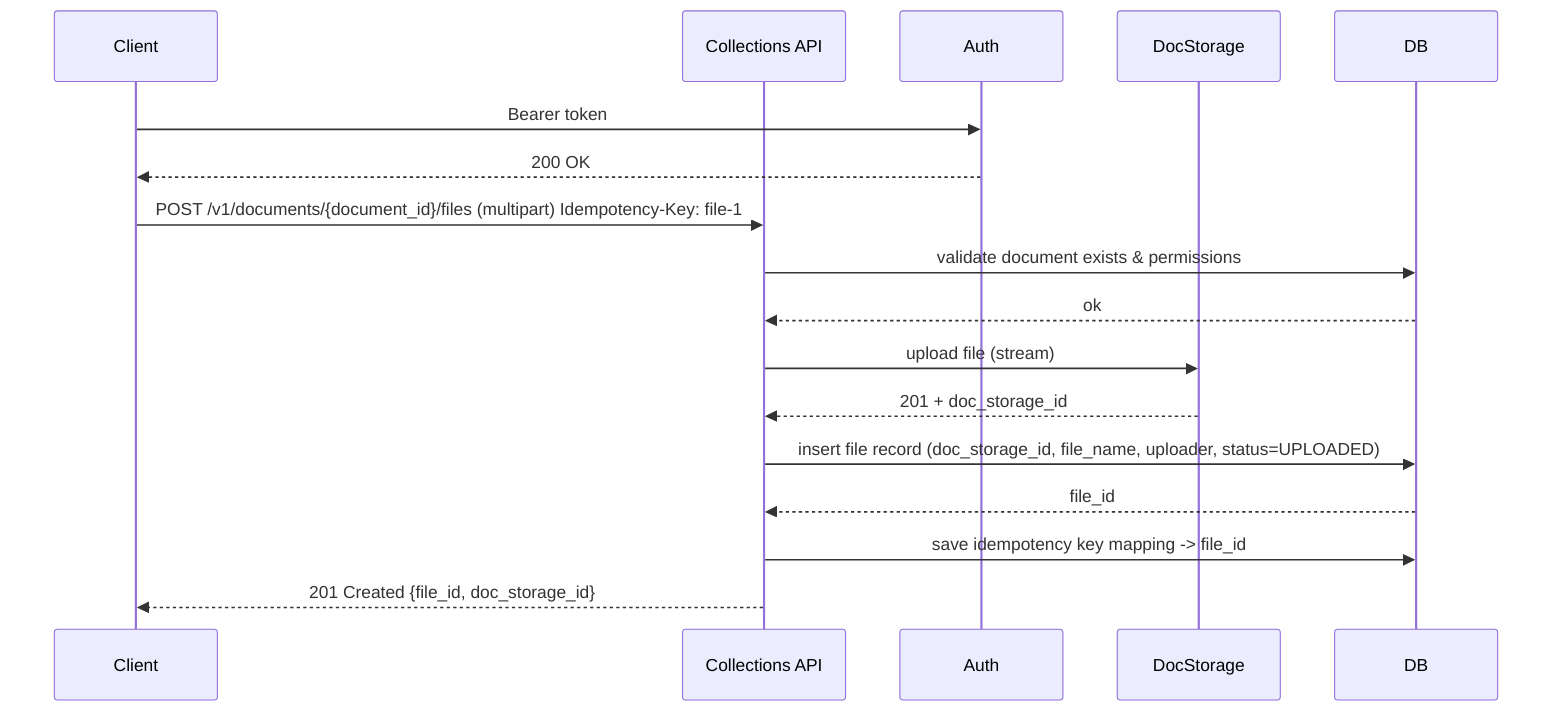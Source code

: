 sequenceDiagram
    participant Client
    participant API as Collections API
    participant Auth
    participant Storage as DocStorage
    participant DB

    Client->>Auth: Bearer token
    Auth-->>Client: 200 OK

    Client->>API: POST /v1/documents/{document_id}/files (multipart) Idempotency-Key: file-1
    API->>DB: validate document exists & permissions
    DB-->>API: ok
    API->>Storage: upload file (stream)
    Storage-->>API: 201 + doc_storage_id
    API->>DB: insert file record (doc_storage_id, file_name, uploader, status=UPLOADED)
    DB-->>API: file_id
    API->>DB: save idempotency key mapping -> file_id
    API-->>Client: 201 Created {file_id, doc_storage_id}